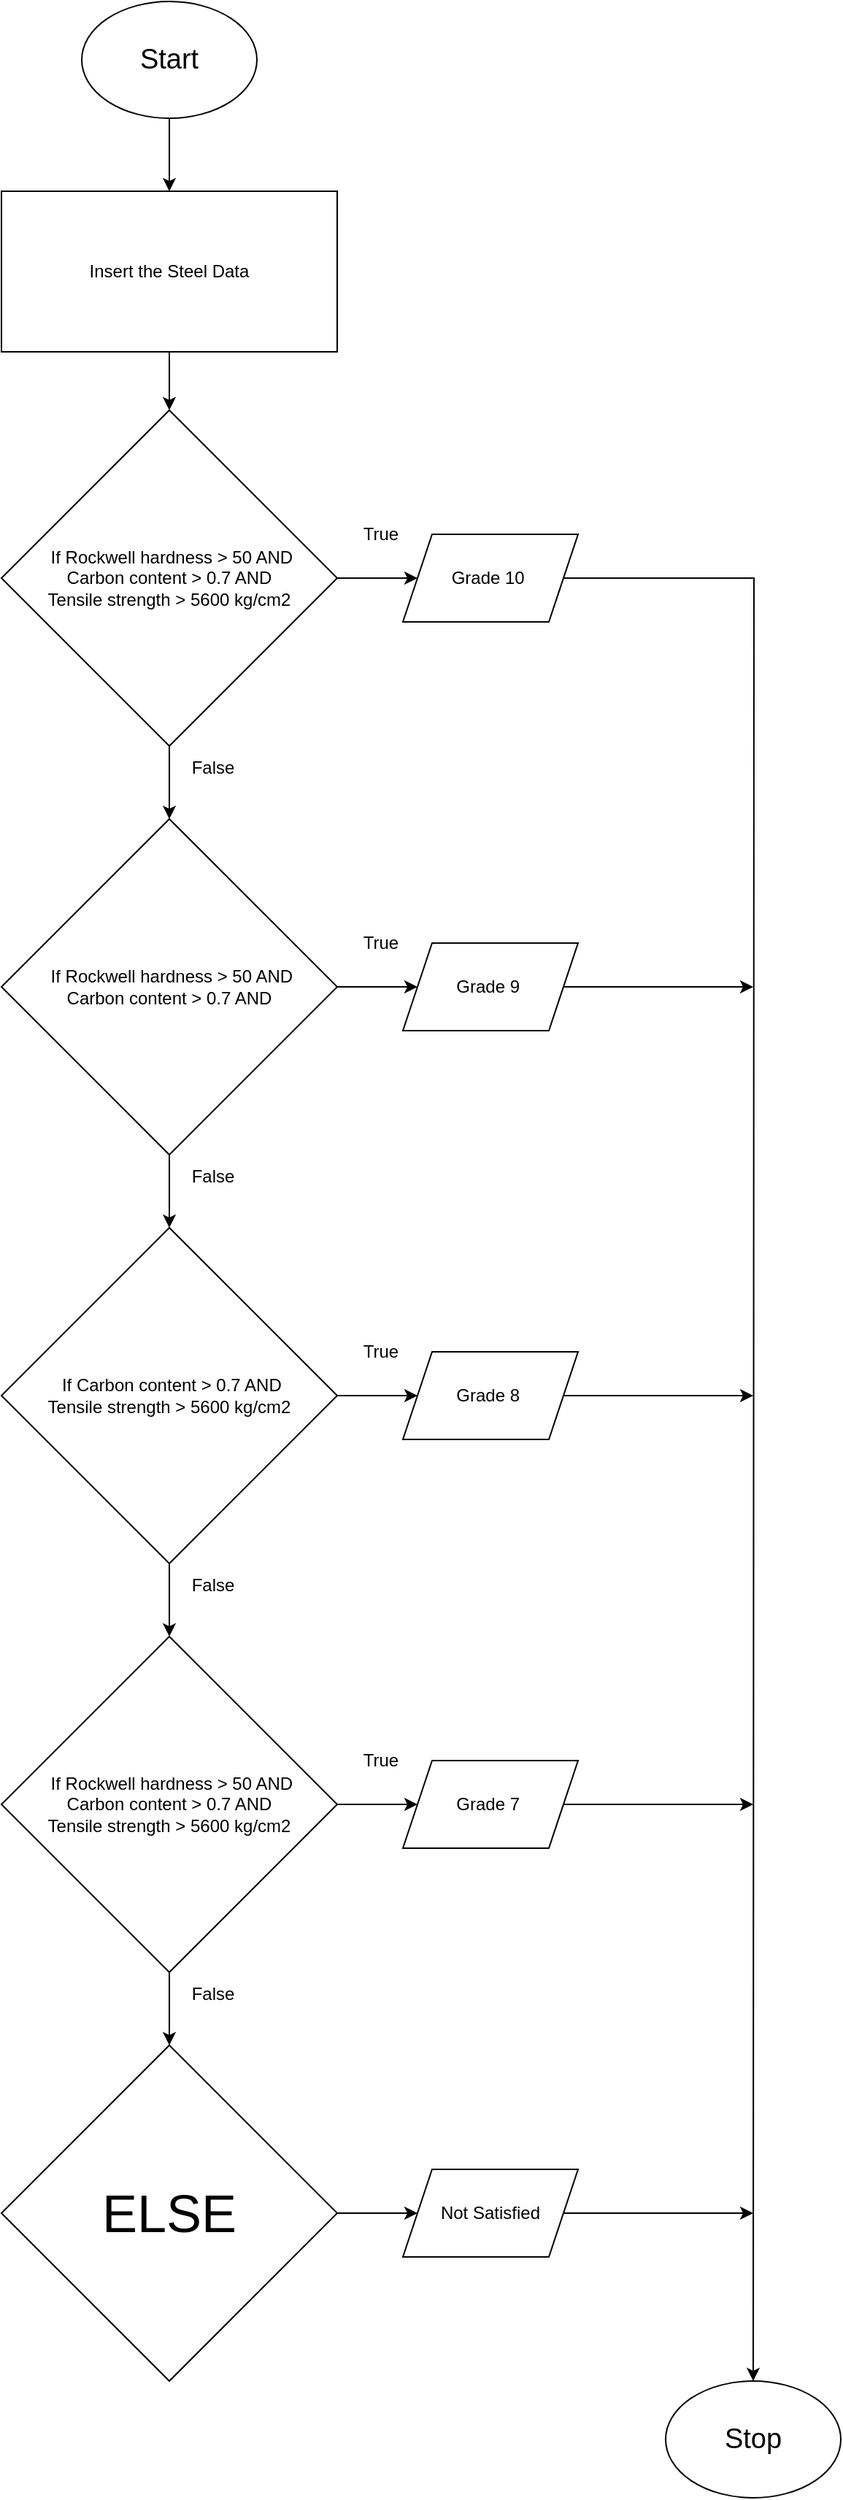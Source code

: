 <mxfile version="21.2.9" type="device">
  <diagram name="Page-1" id="PYuAoIJRF6AD9PPO1zQ9">
    <mxGraphModel dx="2625" dy="1408" grid="1" gridSize="10" guides="1" tooltips="1" connect="1" arrows="1" fold="1" page="1" pageScale="1" pageWidth="850" pageHeight="1100" math="0" shadow="0">
      <root>
        <mxCell id="0" />
        <mxCell id="1" parent="0" />
        <mxCell id="AGPMObT19J5G9M0f6eDQ-2" style="edgeStyle=orthogonalEdgeStyle;rounded=0;orthogonalLoop=1;jettySize=auto;html=1;" edge="1" parent="1" source="AGPMObT19J5G9M0f6eDQ-1">
          <mxGeometry relative="1" as="geometry">
            <mxPoint x="253" y="220" as="targetPoint" />
          </mxGeometry>
        </mxCell>
        <mxCell id="AGPMObT19J5G9M0f6eDQ-1" value="&lt;font style=&quot;font-size: 19px;&quot;&gt;Start&lt;/font&gt;" style="ellipse;whiteSpace=wrap;html=1;" vertex="1" parent="1">
          <mxGeometry x="193" y="90" width="120" height="80" as="geometry" />
        </mxCell>
        <mxCell id="AGPMObT19J5G9M0f6eDQ-5" style="edgeStyle=orthogonalEdgeStyle;rounded=0;orthogonalLoop=1;jettySize=auto;html=1;" edge="1" parent="1" source="AGPMObT19J5G9M0f6eDQ-3" target="AGPMObT19J5G9M0f6eDQ-4">
          <mxGeometry relative="1" as="geometry" />
        </mxCell>
        <mxCell id="AGPMObT19J5G9M0f6eDQ-3" value="Insert the Steel Data" style="rounded=0;whiteSpace=wrap;html=1;" vertex="1" parent="1">
          <mxGeometry x="138" y="220" width="230" height="110" as="geometry" />
        </mxCell>
        <mxCell id="AGPMObT19J5G9M0f6eDQ-7" style="edgeStyle=orthogonalEdgeStyle;rounded=0;orthogonalLoop=1;jettySize=auto;html=1;" edge="1" parent="1" source="AGPMObT19J5G9M0f6eDQ-4" target="AGPMObT19J5G9M0f6eDQ-8">
          <mxGeometry relative="1" as="geometry">
            <mxPoint x="453" y="485" as="targetPoint" />
          </mxGeometry>
        </mxCell>
        <mxCell id="AGPMObT19J5G9M0f6eDQ-10" style="edgeStyle=orthogonalEdgeStyle;rounded=0;orthogonalLoop=1;jettySize=auto;html=1;" edge="1" parent="1" source="AGPMObT19J5G9M0f6eDQ-4">
          <mxGeometry relative="1" as="geometry">
            <mxPoint x="253" y="650" as="targetPoint" />
          </mxGeometry>
        </mxCell>
        <mxCell id="AGPMObT19J5G9M0f6eDQ-4" value="&amp;nbsp;If&amp;nbsp;Rockwell hardness &amp;gt; 50 AND&lt;br&gt;Carbon content &amp;gt; 0.7 AND&lt;br&gt;Tensile strength &amp;gt; 5600 kg/cm2 " style="rhombus;whiteSpace=wrap;html=1;" vertex="1" parent="1">
          <mxGeometry x="138" y="370" width="230" height="230" as="geometry" />
        </mxCell>
        <mxCell id="AGPMObT19J5G9M0f6eDQ-35" style="edgeStyle=orthogonalEdgeStyle;rounded=0;orthogonalLoop=1;jettySize=auto;html=1;" edge="1" parent="1" source="AGPMObT19J5G9M0f6eDQ-8">
          <mxGeometry relative="1" as="geometry">
            <mxPoint x="653" y="1720" as="targetPoint" />
          </mxGeometry>
        </mxCell>
        <mxCell id="AGPMObT19J5G9M0f6eDQ-8" value="Grade 10&amp;nbsp;" style="shape=parallelogram;perimeter=parallelogramPerimeter;whiteSpace=wrap;html=1;fixedSize=1;" vertex="1" parent="1">
          <mxGeometry x="413" y="455" width="120" height="60" as="geometry" />
        </mxCell>
        <mxCell id="AGPMObT19J5G9M0f6eDQ-9" value="True" style="text;html=1;strokeColor=none;fillColor=none;align=center;verticalAlign=middle;whiteSpace=wrap;rounded=0;" vertex="1" parent="1">
          <mxGeometry x="368" y="440" width="60" height="30" as="geometry" />
        </mxCell>
        <mxCell id="AGPMObT19J5G9M0f6eDQ-11" value="False" style="text;html=1;strokeColor=none;fillColor=none;align=center;verticalAlign=middle;whiteSpace=wrap;rounded=0;" vertex="1" parent="1">
          <mxGeometry x="253" y="600" width="60" height="30" as="geometry" />
        </mxCell>
        <mxCell id="AGPMObT19J5G9M0f6eDQ-14" style="edgeStyle=orthogonalEdgeStyle;rounded=0;orthogonalLoop=1;jettySize=auto;html=1;" edge="1" parent="1" source="AGPMObT19J5G9M0f6eDQ-12" target="AGPMObT19J5G9M0f6eDQ-13">
          <mxGeometry relative="1" as="geometry" />
        </mxCell>
        <mxCell id="AGPMObT19J5G9M0f6eDQ-18" style="edgeStyle=orthogonalEdgeStyle;rounded=0;orthogonalLoop=1;jettySize=auto;html=1;entryX=0.5;entryY=0;entryDx=0;entryDy=0;" edge="1" parent="1" source="AGPMObT19J5G9M0f6eDQ-12" target="AGPMObT19J5G9M0f6eDQ-17">
          <mxGeometry relative="1" as="geometry" />
        </mxCell>
        <mxCell id="AGPMObT19J5G9M0f6eDQ-12" value="&amp;nbsp;If&amp;nbsp;Rockwell hardness &amp;gt; 50 AND&lt;br&gt;Carbon content &amp;gt; 0.7 AND" style="rhombus;whiteSpace=wrap;html=1;" vertex="1" parent="1">
          <mxGeometry x="138" y="650" width="230" height="230" as="geometry" />
        </mxCell>
        <mxCell id="AGPMObT19J5G9M0f6eDQ-39" style="edgeStyle=orthogonalEdgeStyle;rounded=0;orthogonalLoop=1;jettySize=auto;html=1;" edge="1" parent="1" source="AGPMObT19J5G9M0f6eDQ-13">
          <mxGeometry relative="1" as="geometry">
            <mxPoint x="653" y="765" as="targetPoint" />
          </mxGeometry>
        </mxCell>
        <mxCell id="AGPMObT19J5G9M0f6eDQ-13" value="Grade 9&amp;nbsp;" style="shape=parallelogram;perimeter=parallelogramPerimeter;whiteSpace=wrap;html=1;fixedSize=1;" vertex="1" parent="1">
          <mxGeometry x="413" y="735" width="120" height="60" as="geometry" />
        </mxCell>
        <mxCell id="AGPMObT19J5G9M0f6eDQ-15" value="True" style="text;html=1;strokeColor=none;fillColor=none;align=center;verticalAlign=middle;whiteSpace=wrap;rounded=0;" vertex="1" parent="1">
          <mxGeometry x="368" y="720" width="60" height="30" as="geometry" />
        </mxCell>
        <mxCell id="AGPMObT19J5G9M0f6eDQ-20" style="edgeStyle=orthogonalEdgeStyle;rounded=0;orthogonalLoop=1;jettySize=auto;html=1;" edge="1" parent="1" source="AGPMObT19J5G9M0f6eDQ-17" target="AGPMObT19J5G9M0f6eDQ-19">
          <mxGeometry relative="1" as="geometry" />
        </mxCell>
        <mxCell id="AGPMObT19J5G9M0f6eDQ-24" style="edgeStyle=orthogonalEdgeStyle;rounded=0;orthogonalLoop=1;jettySize=auto;html=1;entryX=0.5;entryY=0;entryDx=0;entryDy=0;" edge="1" parent="1" source="AGPMObT19J5G9M0f6eDQ-17" target="AGPMObT19J5G9M0f6eDQ-23">
          <mxGeometry relative="1" as="geometry" />
        </mxCell>
        <mxCell id="AGPMObT19J5G9M0f6eDQ-17" value="&amp;nbsp;If Carbon content &amp;gt; 0.7 AND&lt;br&gt;Tensile strength &amp;gt; 5600 kg/cm2 " style="rhombus;whiteSpace=wrap;html=1;" vertex="1" parent="1">
          <mxGeometry x="138" y="930" width="230" height="230" as="geometry" />
        </mxCell>
        <mxCell id="AGPMObT19J5G9M0f6eDQ-38" style="edgeStyle=orthogonalEdgeStyle;rounded=0;orthogonalLoop=1;jettySize=auto;html=1;" edge="1" parent="1" source="AGPMObT19J5G9M0f6eDQ-19">
          <mxGeometry relative="1" as="geometry">
            <mxPoint x="653" y="1045" as="targetPoint" />
          </mxGeometry>
        </mxCell>
        <mxCell id="AGPMObT19J5G9M0f6eDQ-19" value="Grade 8&amp;nbsp;" style="shape=parallelogram;perimeter=parallelogramPerimeter;whiteSpace=wrap;html=1;fixedSize=1;" vertex="1" parent="1">
          <mxGeometry x="413" y="1015" width="120" height="60" as="geometry" />
        </mxCell>
        <mxCell id="AGPMObT19J5G9M0f6eDQ-21" value="True" style="text;html=1;strokeColor=none;fillColor=none;align=center;verticalAlign=middle;whiteSpace=wrap;rounded=0;" vertex="1" parent="1">
          <mxGeometry x="368" y="1000" width="60" height="30" as="geometry" />
        </mxCell>
        <mxCell id="AGPMObT19J5G9M0f6eDQ-22" value="False" style="text;html=1;strokeColor=none;fillColor=none;align=center;verticalAlign=middle;whiteSpace=wrap;rounded=0;" vertex="1" parent="1">
          <mxGeometry x="253" y="880" width="60" height="30" as="geometry" />
        </mxCell>
        <mxCell id="AGPMObT19J5G9M0f6eDQ-27" style="edgeStyle=orthogonalEdgeStyle;rounded=0;orthogonalLoop=1;jettySize=auto;html=1;entryX=0;entryY=0.5;entryDx=0;entryDy=0;" edge="1" parent="1" source="AGPMObT19J5G9M0f6eDQ-23" target="AGPMObT19J5G9M0f6eDQ-26">
          <mxGeometry relative="1" as="geometry" />
        </mxCell>
        <mxCell id="AGPMObT19J5G9M0f6eDQ-31" style="edgeStyle=orthogonalEdgeStyle;rounded=0;orthogonalLoop=1;jettySize=auto;html=1;" edge="1" parent="1" source="AGPMObT19J5G9M0f6eDQ-23" target="AGPMObT19J5G9M0f6eDQ-30">
          <mxGeometry relative="1" as="geometry" />
        </mxCell>
        <mxCell id="AGPMObT19J5G9M0f6eDQ-23" value="&amp;nbsp;If&amp;nbsp;Rockwell hardness &amp;gt; 50 AND&lt;br&gt;Carbon content &amp;gt; 0.7 AND&lt;br&gt;Tensile strength &amp;gt; 5600 kg/cm2 " style="rhombus;whiteSpace=wrap;html=1;" vertex="1" parent="1">
          <mxGeometry x="138" y="1210" width="230" height="230" as="geometry" />
        </mxCell>
        <mxCell id="AGPMObT19J5G9M0f6eDQ-25" value="False" style="text;html=1;strokeColor=none;fillColor=none;align=center;verticalAlign=middle;whiteSpace=wrap;rounded=0;" vertex="1" parent="1">
          <mxGeometry x="253" y="1160" width="60" height="30" as="geometry" />
        </mxCell>
        <mxCell id="AGPMObT19J5G9M0f6eDQ-37" style="edgeStyle=orthogonalEdgeStyle;rounded=0;orthogonalLoop=1;jettySize=auto;html=1;" edge="1" parent="1" source="AGPMObT19J5G9M0f6eDQ-26">
          <mxGeometry relative="1" as="geometry">
            <mxPoint x="653" y="1325" as="targetPoint" />
          </mxGeometry>
        </mxCell>
        <mxCell id="AGPMObT19J5G9M0f6eDQ-26" value="Grade 7&amp;nbsp;" style="shape=parallelogram;perimeter=parallelogramPerimeter;whiteSpace=wrap;html=1;fixedSize=1;" vertex="1" parent="1">
          <mxGeometry x="413" y="1295" width="120" height="60" as="geometry" />
        </mxCell>
        <mxCell id="AGPMObT19J5G9M0f6eDQ-28" value="True" style="text;html=1;strokeColor=none;fillColor=none;align=center;verticalAlign=middle;whiteSpace=wrap;rounded=0;" vertex="1" parent="1">
          <mxGeometry x="368" y="1280" width="60" height="30" as="geometry" />
        </mxCell>
        <mxCell id="AGPMObT19J5G9M0f6eDQ-29" value="False" style="text;html=1;strokeColor=none;fillColor=none;align=center;verticalAlign=middle;whiteSpace=wrap;rounded=0;" vertex="1" parent="1">
          <mxGeometry x="253" y="1440" width="60" height="30" as="geometry" />
        </mxCell>
        <mxCell id="AGPMObT19J5G9M0f6eDQ-32" style="edgeStyle=orthogonalEdgeStyle;rounded=0;orthogonalLoop=1;jettySize=auto;html=1;" edge="1" parent="1" source="AGPMObT19J5G9M0f6eDQ-30">
          <mxGeometry relative="1" as="geometry">
            <mxPoint x="423" y="1605" as="targetPoint" />
          </mxGeometry>
        </mxCell>
        <mxCell id="AGPMObT19J5G9M0f6eDQ-30" value="&lt;font style=&quot;font-size: 36px;&quot;&gt;ELSE&lt;/font&gt;" style="rhombus;whiteSpace=wrap;html=1;" vertex="1" parent="1">
          <mxGeometry x="138" y="1490" width="230" height="230" as="geometry" />
        </mxCell>
        <mxCell id="AGPMObT19J5G9M0f6eDQ-36" style="edgeStyle=orthogonalEdgeStyle;rounded=0;orthogonalLoop=1;jettySize=auto;html=1;" edge="1" parent="1" source="AGPMObT19J5G9M0f6eDQ-33">
          <mxGeometry relative="1" as="geometry">
            <mxPoint x="653" y="1605" as="targetPoint" />
          </mxGeometry>
        </mxCell>
        <mxCell id="AGPMObT19J5G9M0f6eDQ-33" value="Not Satisfied" style="shape=parallelogram;perimeter=parallelogramPerimeter;whiteSpace=wrap;html=1;fixedSize=1;" vertex="1" parent="1">
          <mxGeometry x="413" y="1575" width="120" height="60" as="geometry" />
        </mxCell>
        <mxCell id="AGPMObT19J5G9M0f6eDQ-34" value="&lt;font style=&quot;font-size: 19px;&quot;&gt;Stop&lt;/font&gt;" style="ellipse;whiteSpace=wrap;html=1;" vertex="1" parent="1">
          <mxGeometry x="593" y="1720" width="120" height="80" as="geometry" />
        </mxCell>
      </root>
    </mxGraphModel>
  </diagram>
</mxfile>
